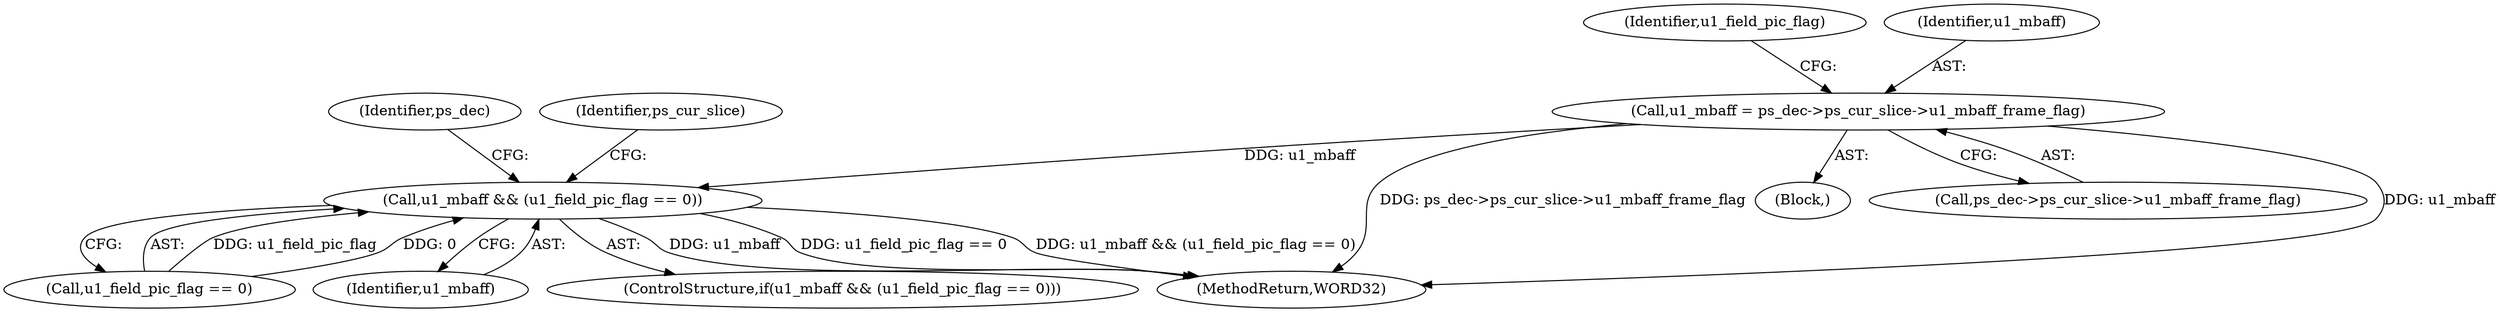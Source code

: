 digraph "0_Android_943323f1d9d3dd5c2634deb26cbe72343ca6b3db_2@pointer" {
"1000154" [label="(Call,u1_mbaff = ps_dec->ps_cur_slice->u1_mbaff_frame_flag)"];
"1000705" [label="(Call,u1_mbaff && (u1_field_pic_flag == 0))"];
"1000704" [label="(ControlStructure,if(u1_mbaff && (u1_field_pic_flag == 0)))"];
"1001036" [label="(MethodReturn,WORD32)"];
"1000705" [label="(Call,u1_mbaff && (u1_field_pic_flag == 0))"];
"1000121" [label="(Block,)"];
"1000712" [label="(Identifier,ps_dec)"];
"1000156" [label="(Call,ps_dec->ps_cur_slice->u1_mbaff_frame_flag)"];
"1000163" [label="(Identifier,u1_field_pic_flag)"];
"1000716" [label="(Identifier,ps_cur_slice)"];
"1000707" [label="(Call,u1_field_pic_flag == 0)"];
"1000706" [label="(Identifier,u1_mbaff)"];
"1000154" [label="(Call,u1_mbaff = ps_dec->ps_cur_slice->u1_mbaff_frame_flag)"];
"1000155" [label="(Identifier,u1_mbaff)"];
"1000154" -> "1000121"  [label="AST: "];
"1000154" -> "1000156"  [label="CFG: "];
"1000155" -> "1000154"  [label="AST: "];
"1000156" -> "1000154"  [label="AST: "];
"1000163" -> "1000154"  [label="CFG: "];
"1000154" -> "1001036"  [label="DDG: u1_mbaff"];
"1000154" -> "1001036"  [label="DDG: ps_dec->ps_cur_slice->u1_mbaff_frame_flag"];
"1000154" -> "1000705"  [label="DDG: u1_mbaff"];
"1000705" -> "1000704"  [label="AST: "];
"1000705" -> "1000706"  [label="CFG: "];
"1000705" -> "1000707"  [label="CFG: "];
"1000706" -> "1000705"  [label="AST: "];
"1000707" -> "1000705"  [label="AST: "];
"1000712" -> "1000705"  [label="CFG: "];
"1000716" -> "1000705"  [label="CFG: "];
"1000705" -> "1001036"  [label="DDG: u1_mbaff && (u1_field_pic_flag == 0)"];
"1000705" -> "1001036"  [label="DDG: u1_mbaff"];
"1000705" -> "1001036"  [label="DDG: u1_field_pic_flag == 0"];
"1000707" -> "1000705"  [label="DDG: u1_field_pic_flag"];
"1000707" -> "1000705"  [label="DDG: 0"];
}
